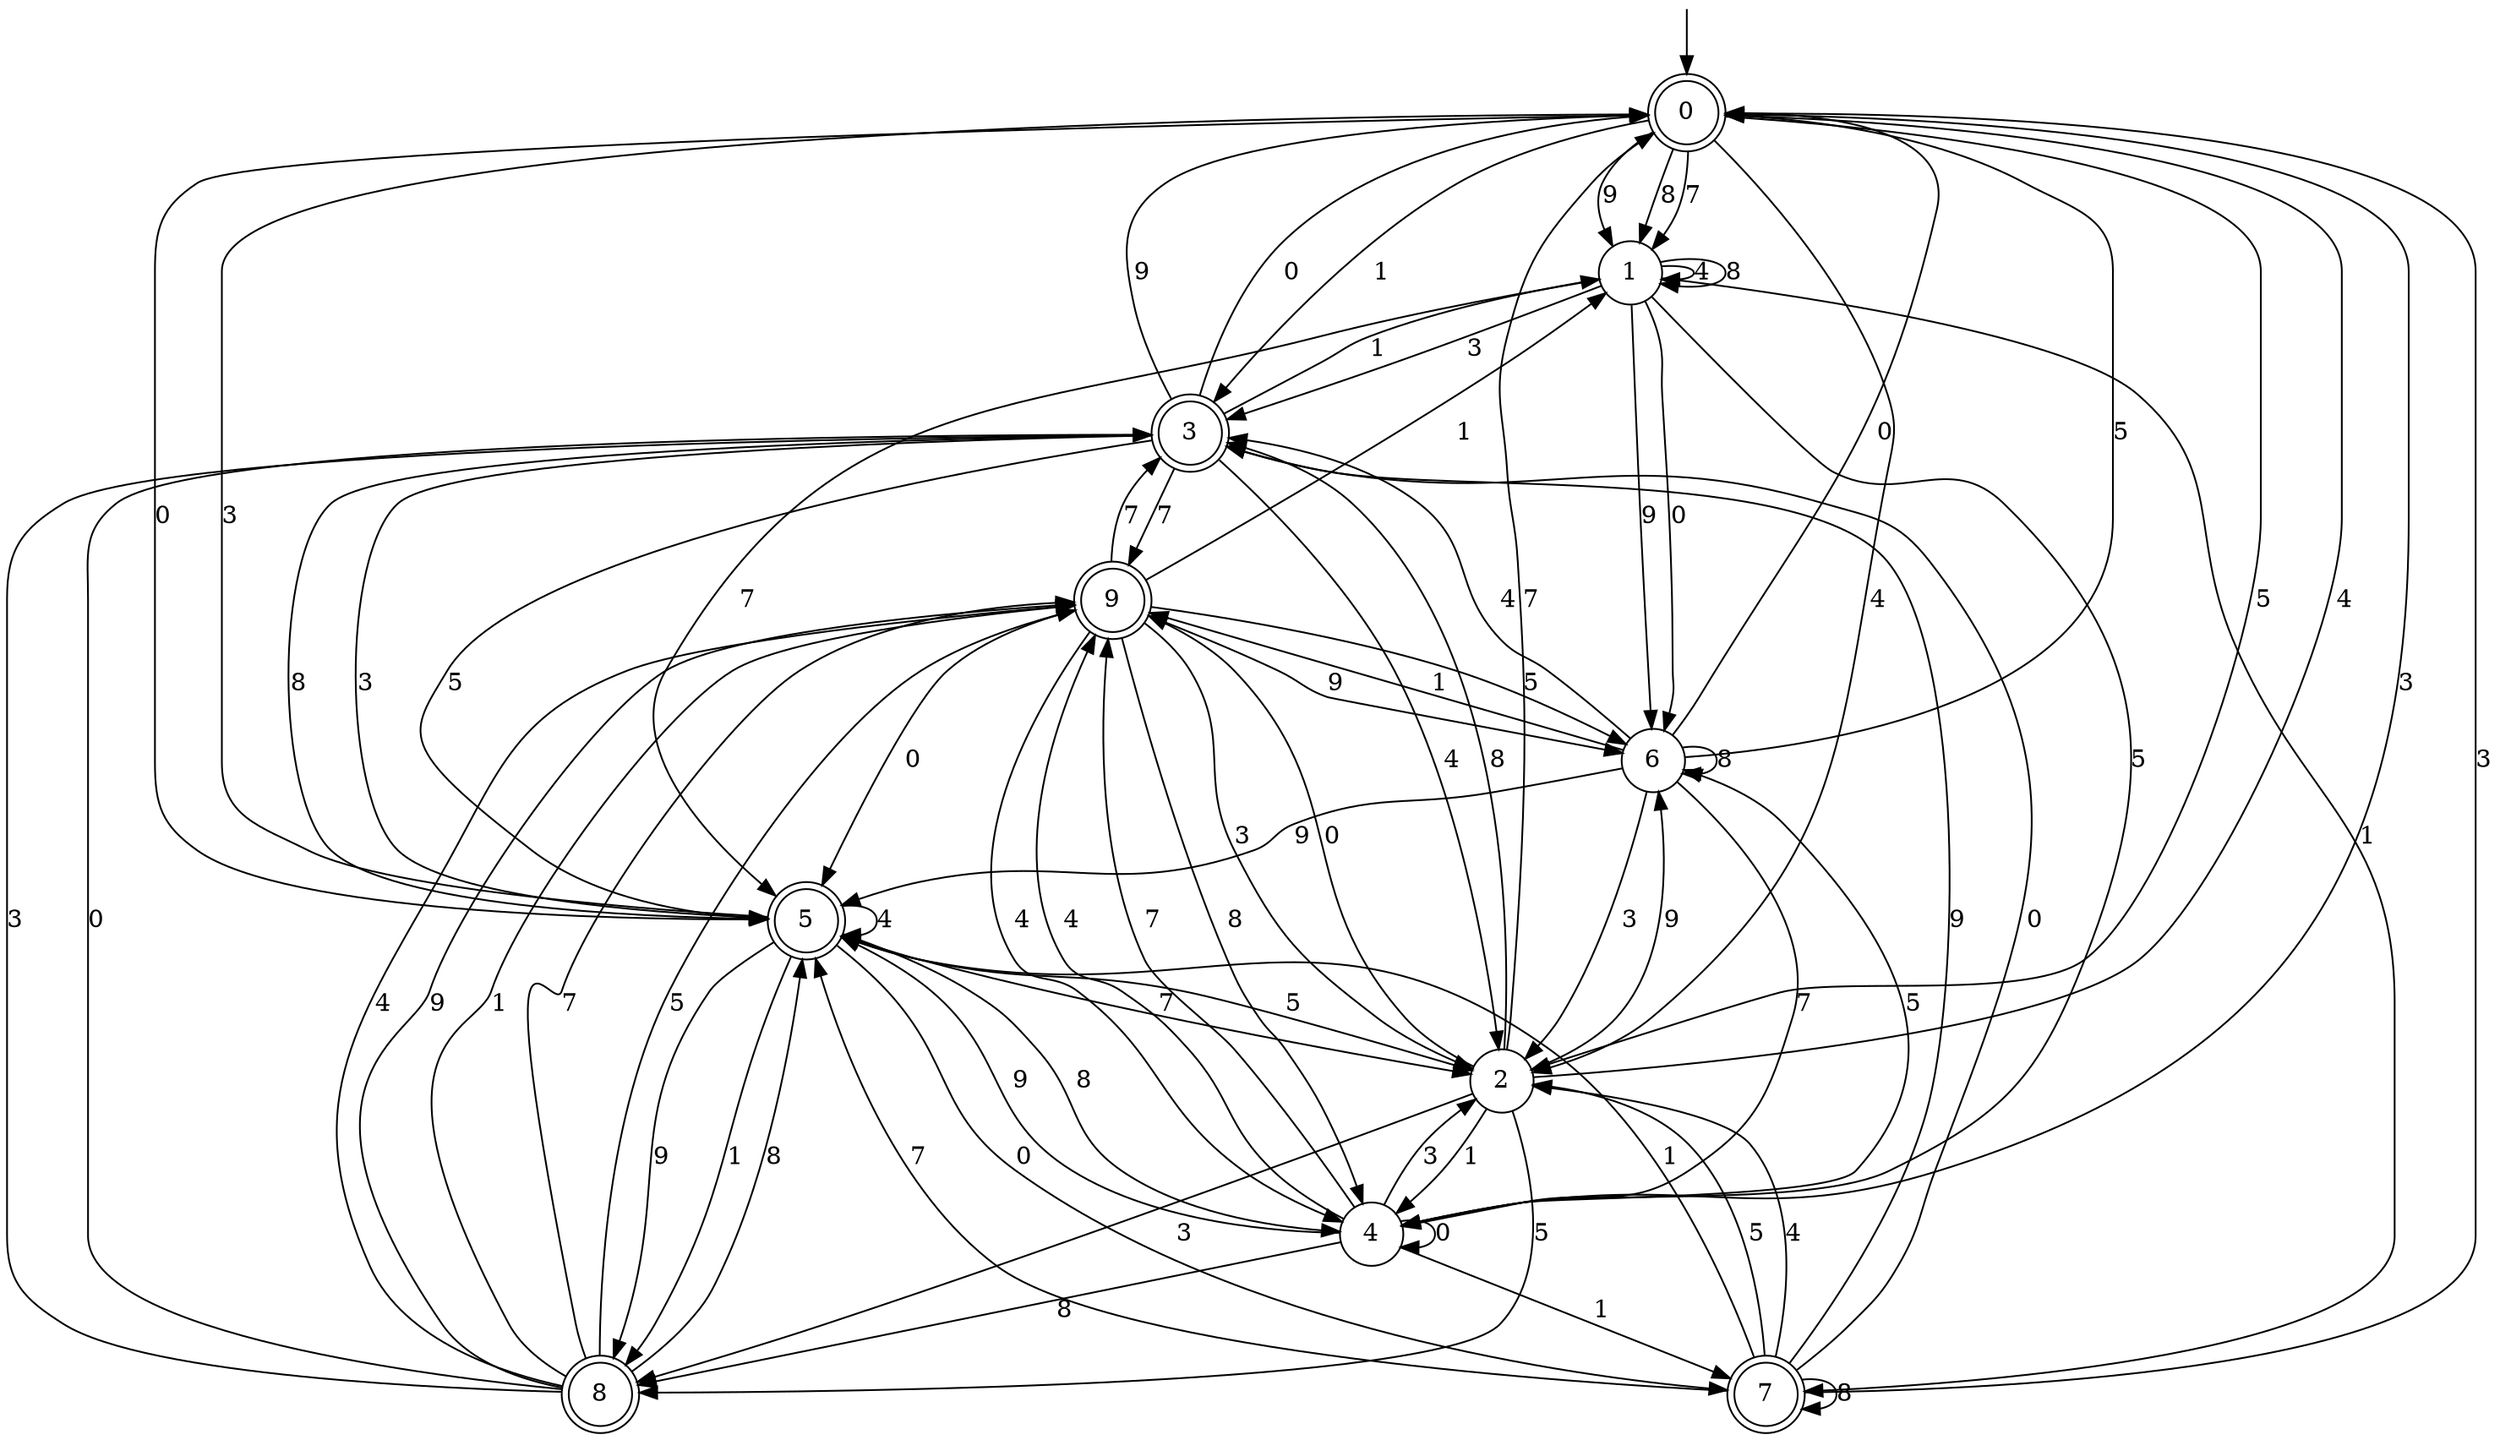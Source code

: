digraph g {

	s0 [shape="doublecircle" label="0"];
	s1 [shape="circle" label="1"];
	s2 [shape="circle" label="2"];
	s3 [shape="doublecircle" label="3"];
	s4 [shape="circle" label="4"];
	s5 [shape="doublecircle" label="5"];
	s6 [shape="circle" label="6"];
	s7 [shape="doublecircle" label="7"];
	s8 [shape="doublecircle" label="8"];
	s9 [shape="doublecircle" label="9"];
	s0 -> s1 [label="9"];
	s0 -> s2 [label="4"];
	s0 -> s1 [label="8"];
	s0 -> s3 [label="1"];
	s0 -> s4 [label="3"];
	s0 -> s1 [label="7"];
	s0 -> s2 [label="5"];
	s0 -> s5 [label="0"];
	s1 -> s6 [label="9"];
	s1 -> s1 [label="4"];
	s1 -> s1 [label="8"];
	s1 -> s7 [label="1"];
	s1 -> s3 [label="3"];
	s1 -> s5 [label="7"];
	s1 -> s4 [label="5"];
	s1 -> s6 [label="0"];
	s2 -> s6 [label="9"];
	s2 -> s0 [label="4"];
	s2 -> s3 [label="8"];
	s2 -> s4 [label="1"];
	s2 -> s8 [label="3"];
	s2 -> s0 [label="7"];
	s2 -> s8 [label="5"];
	s2 -> s9 [label="0"];
	s3 -> s0 [label="9"];
	s3 -> s2 [label="4"];
	s3 -> s5 [label="8"];
	s3 -> s1 [label="1"];
	s3 -> s5 [label="3"];
	s3 -> s9 [label="7"];
	s3 -> s5 [label="5"];
	s3 -> s0 [label="0"];
	s4 -> s5 [label="9"];
	s4 -> s9 [label="4"];
	s4 -> s8 [label="8"];
	s4 -> s7 [label="1"];
	s4 -> s2 [label="3"];
	s4 -> s9 [label="7"];
	s4 -> s6 [label="5"];
	s4 -> s4 [label="0"];
	s5 -> s8 [label="9"];
	s5 -> s5 [label="4"];
	s5 -> s4 [label="8"];
	s5 -> s8 [label="1"];
	s5 -> s0 [label="3"];
	s5 -> s2 [label="7"];
	s5 -> s2 [label="5"];
	s5 -> s7 [label="0"];
	s6 -> s5 [label="9"];
	s6 -> s3 [label="4"];
	s6 -> s6 [label="8"];
	s6 -> s9 [label="1"];
	s6 -> s2 [label="3"];
	s6 -> s4 [label="7"];
	s6 -> s0 [label="5"];
	s6 -> s0 [label="0"];
	s7 -> s3 [label="9"];
	s7 -> s2 [label="4"];
	s7 -> s7 [label="8"];
	s7 -> s5 [label="1"];
	s7 -> s0 [label="3"];
	s7 -> s5 [label="7"];
	s7 -> s2 [label="5"];
	s7 -> s3 [label="0"];
	s8 -> s9 [label="9"];
	s8 -> s9 [label="4"];
	s8 -> s5 [label="8"];
	s8 -> s9 [label="1"];
	s8 -> s3 [label="3"];
	s8 -> s9 [label="7"];
	s8 -> s9 [label="5"];
	s8 -> s3 [label="0"];
	s9 -> s6 [label="9"];
	s9 -> s4 [label="4"];
	s9 -> s4 [label="8"];
	s9 -> s1 [label="1"];
	s9 -> s2 [label="3"];
	s9 -> s3 [label="7"];
	s9 -> s6 [label="5"];
	s9 -> s5 [label="0"];

__start0 [label="" shape="none" width="0" height="0"];
__start0 -> s0;

}
